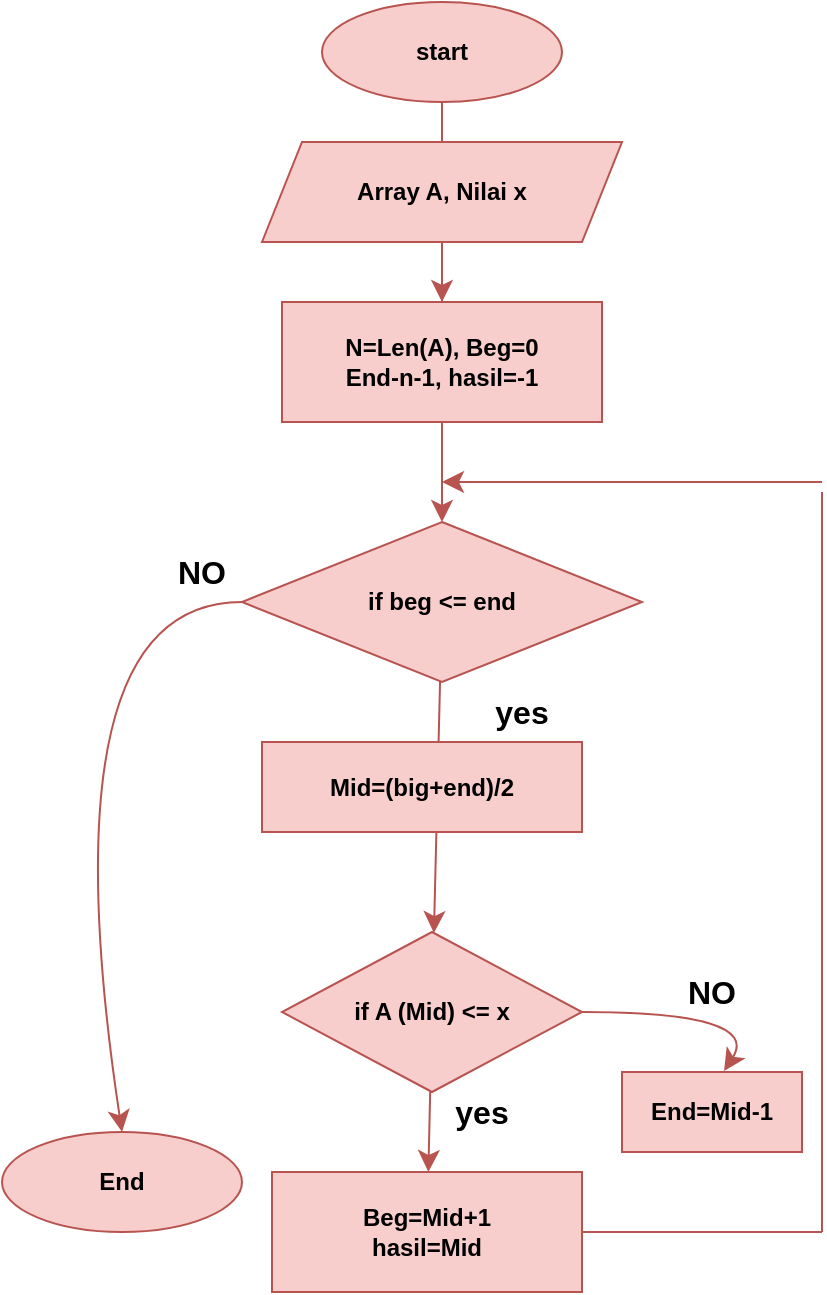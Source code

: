 <mxfile version="24.2.0" type="device" pages="2">
  <diagram name="Halaman-1" id="alXjSFVs2NdukkURKiGd">
    <mxGraphModel dx="1674" dy="696" grid="1" gridSize="10" guides="1" tooltips="1" connect="1" arrows="1" fold="1" page="1" pageScale="1" pageWidth="827" pageHeight="1169" math="0" shadow="0">
      <root>
        <mxCell id="0" />
        <mxCell id="1" parent="0" />
        <mxCell id="JMHK-itsqxhdtVQdUsFO-8" value="" style="edgeStyle=none;curved=1;rounded=0;orthogonalLoop=1;jettySize=auto;html=1;fontSize=12;startSize=8;endSize=8;fillColor=#f8cecc;strokeColor=#b85450;fontStyle=1" parent="1" source="Xdty2uA_enobOQRybNi3-1" target="Xdty2uA_enobOQRybNi3-3" edge="1">
          <mxGeometry relative="1" as="geometry" />
        </mxCell>
        <mxCell id="Xdty2uA_enobOQRybNi3-1" value="start" style="ellipse;whiteSpace=wrap;html=1;fillColor=#f8cecc;strokeColor=#b85450;fontStyle=1" parent="1" vertex="1">
          <mxGeometry x="190" y="150" width="120" height="50" as="geometry" />
        </mxCell>
        <mxCell id="JMHK-itsqxhdtVQdUsFO-9" value="" style="edgeStyle=none;curved=1;rounded=0;orthogonalLoop=1;jettySize=auto;html=1;fontSize=12;startSize=8;endSize=8;fillColor=#f8cecc;strokeColor=#b85450;fontStyle=1" parent="1" source="Xdty2uA_enobOQRybNi3-2" target="JMHK-itsqxhdtVQdUsFO-1" edge="1">
          <mxGeometry relative="1" as="geometry" />
        </mxCell>
        <mxCell id="Xdty2uA_enobOQRybNi3-2" value="Array A, Nilai x" style="shape=parallelogram;perimeter=parallelogramPerimeter;whiteSpace=wrap;html=1;fixedSize=1;fillColor=#f8cecc;strokeColor=#b85450;fontStyle=1" parent="1" vertex="1">
          <mxGeometry x="160" y="220" width="180" height="50" as="geometry" />
        </mxCell>
        <mxCell id="Xdty2uA_enobOQRybNi3-3" value="N=Len(A), Beg=0&lt;div&gt;End-n-1, hasil=-1&lt;/div&gt;" style="rounded=0;whiteSpace=wrap;html=1;fillColor=#f8cecc;strokeColor=#b85450;fontStyle=1" parent="1" vertex="1">
          <mxGeometry x="170" y="300" width="160" height="60" as="geometry" />
        </mxCell>
        <mxCell id="JMHK-itsqxhdtVQdUsFO-10" value="" style="edgeStyle=none;curved=1;rounded=0;orthogonalLoop=1;jettySize=auto;html=1;fontSize=12;startSize=8;endSize=8;fillColor=#f8cecc;strokeColor=#b85450;fontStyle=1" parent="1" source="JMHK-itsqxhdtVQdUsFO-1" target="JMHK-itsqxhdtVQdUsFO-3" edge="1">
          <mxGeometry relative="1" as="geometry" />
        </mxCell>
        <mxCell id="JMHK-itsqxhdtVQdUsFO-20" style="edgeStyle=none;curved=1;rounded=0;orthogonalLoop=1;jettySize=auto;html=1;entryX=0.5;entryY=0;entryDx=0;entryDy=0;fontSize=12;startSize=8;endSize=8;fontStyle=1;fillColor=#f8cecc;strokeColor=#b85450;" parent="1" source="JMHK-itsqxhdtVQdUsFO-1" target="JMHK-itsqxhdtVQdUsFO-7" edge="1">
          <mxGeometry relative="1" as="geometry">
            <Array as="points">
              <mxPoint x="50" y="450" />
            </Array>
          </mxGeometry>
        </mxCell>
        <mxCell id="JMHK-itsqxhdtVQdUsFO-1" value="if beg &amp;lt;= end" style="rhombus;whiteSpace=wrap;html=1;fillColor=#f8cecc;strokeColor=#b85450;fontStyle=1" parent="1" vertex="1">
          <mxGeometry x="150" y="410" width="200" height="80" as="geometry" />
        </mxCell>
        <mxCell id="JMHK-itsqxhdtVQdUsFO-2" value="Mid=(big+end)/2" style="rounded=0;whiteSpace=wrap;html=1;fillColor=#f8cecc;strokeColor=#b85450;fontStyle=1" parent="1" vertex="1">
          <mxGeometry x="160" y="520" width="160" height="45" as="geometry" />
        </mxCell>
        <mxCell id="JMHK-itsqxhdtVQdUsFO-11" value="" style="edgeStyle=none;curved=1;rounded=0;orthogonalLoop=1;jettySize=auto;html=1;fontSize=12;startSize=8;endSize=8;fillColor=#f8cecc;strokeColor=#b85450;fontStyle=1" parent="1" source="JMHK-itsqxhdtVQdUsFO-3" target="JMHK-itsqxhdtVQdUsFO-4" edge="1">
          <mxGeometry relative="1" as="geometry" />
        </mxCell>
        <mxCell id="JMHK-itsqxhdtVQdUsFO-3" value="if A (Mid) &amp;lt;= x" style="rhombus;whiteSpace=wrap;html=1;fillColor=#f8cecc;strokeColor=#b85450;fontStyle=1" parent="1" vertex="1">
          <mxGeometry x="170" y="615" width="150" height="80" as="geometry" />
        </mxCell>
        <mxCell id="JMHK-itsqxhdtVQdUsFO-4" value="Beg=Mid+1&lt;div&gt;hasil=Mid&lt;/div&gt;" style="rounded=0;whiteSpace=wrap;html=1;fillColor=#f8cecc;strokeColor=#b85450;fontStyle=1" parent="1" vertex="1">
          <mxGeometry x="165" y="735" width="155" height="60" as="geometry" />
        </mxCell>
        <mxCell id="JMHK-itsqxhdtVQdUsFO-5" value="End=Mid-1" style="rounded=0;whiteSpace=wrap;html=1;fillColor=#f8cecc;strokeColor=#b85450;fontStyle=1" parent="1" vertex="1">
          <mxGeometry x="340" y="685" width="90" height="40" as="geometry" />
        </mxCell>
        <mxCell id="JMHK-itsqxhdtVQdUsFO-7" value="End" style="ellipse;whiteSpace=wrap;html=1;fillColor=#f8cecc;strokeColor=#b85450;fontStyle=1" parent="1" vertex="1">
          <mxGeometry x="30" y="715" width="120" height="50" as="geometry" />
        </mxCell>
        <mxCell id="JMHK-itsqxhdtVQdUsFO-12" style="edgeStyle=none;curved=1;rounded=0;orthogonalLoop=1;jettySize=auto;html=1;entryX=0.567;entryY=-0.012;entryDx=0;entryDy=0;entryPerimeter=0;fontSize=12;startSize=8;endSize=8;fillColor=#f8cecc;strokeColor=#b85450;fontStyle=1" parent="1" source="JMHK-itsqxhdtVQdUsFO-3" target="JMHK-itsqxhdtVQdUsFO-5" edge="1">
          <mxGeometry relative="1" as="geometry">
            <Array as="points">
              <mxPoint x="410" y="655" />
            </Array>
          </mxGeometry>
        </mxCell>
        <mxCell id="JMHK-itsqxhdtVQdUsFO-16" value="" style="endArrow=classic;html=1;rounded=0;fontSize=12;startSize=8;endSize=8;curved=1;fillColor=#f8cecc;strokeColor=#b85450;fontStyle=1" parent="1" edge="1">
          <mxGeometry width="50" height="50" relative="1" as="geometry">
            <mxPoint x="440" y="390" as="sourcePoint" />
            <mxPoint x="250" y="390" as="targetPoint" />
          </mxGeometry>
        </mxCell>
        <mxCell id="JMHK-itsqxhdtVQdUsFO-17" value="" style="endArrow=none;html=1;rounded=0;fontSize=12;startSize=8;endSize=8;curved=1;exitX=1;exitY=0.5;exitDx=0;exitDy=0;fillColor=#f8cecc;strokeColor=#b85450;fontStyle=1" parent="1" source="JMHK-itsqxhdtVQdUsFO-4" edge="1">
          <mxGeometry width="50" height="50" relative="1" as="geometry">
            <mxPoint x="320" y="785" as="sourcePoint" />
            <mxPoint x="440" y="765" as="targetPoint" />
          </mxGeometry>
        </mxCell>
        <mxCell id="JMHK-itsqxhdtVQdUsFO-18" value="" style="endArrow=none;html=1;rounded=0;fontSize=12;startSize=8;endSize=8;curved=1;fillColor=#f8cecc;strokeColor=#b85450;fontStyle=1" parent="1" edge="1">
          <mxGeometry width="50" height="50" relative="1" as="geometry">
            <mxPoint x="440" y="765" as="sourcePoint" />
            <mxPoint x="440" y="395" as="targetPoint" />
          </mxGeometry>
        </mxCell>
        <mxCell id="JMHK-itsqxhdtVQdUsFO-19" value="NO" style="text;html=1;align=center;verticalAlign=middle;whiteSpace=wrap;rounded=0;fontSize=16;fontStyle=1" parent="1" vertex="1">
          <mxGeometry x="100" y="420" width="60" height="30" as="geometry" />
        </mxCell>
        <mxCell id="JMHK-itsqxhdtVQdUsFO-21" value="NO" style="text;html=1;align=center;verticalAlign=middle;whiteSpace=wrap;rounded=0;fontSize=16;fontStyle=1" parent="1" vertex="1">
          <mxGeometry x="355" y="630" width="60" height="30" as="geometry" />
        </mxCell>
        <mxCell id="JMHK-itsqxhdtVQdUsFO-22" value="yes" style="text;html=1;align=center;verticalAlign=middle;whiteSpace=wrap;rounded=0;fontSize=16;fontStyle=1" parent="1" vertex="1">
          <mxGeometry x="260" y="490" width="60" height="30" as="geometry" />
        </mxCell>
        <mxCell id="JMHK-itsqxhdtVQdUsFO-23" value="yes" style="text;html=1;align=center;verticalAlign=middle;whiteSpace=wrap;rounded=0;fontSize=16;fontStyle=1" parent="1" vertex="1">
          <mxGeometry x="240" y="690" width="60" height="30" as="geometry" />
        </mxCell>
      </root>
    </mxGraphModel>
  </diagram>
  <diagram id="LniXoz-9Rtr_cNAhB7rO" name="Halaman-2">
    <mxGraphModel dx="1113" dy="1495" grid="0" gridSize="10" guides="1" tooltips="1" connect="1" arrows="1" fold="1" page="0" pageScale="1" pageWidth="827" pageHeight="1169" math="0" shadow="0">
      <root>
        <mxCell id="0" />
        <mxCell id="1" parent="0" />
        <mxCell id="YYZjSYrI29cRwkKSk4Tj-5" style="edgeStyle=none;curved=1;rounded=0;orthogonalLoop=1;jettySize=auto;html=1;entryX=0.5;entryY=0;entryDx=0;entryDy=0;fontSize=13;startSize=8;endSize=8;fontStyle=1;fillColor=#fad9d5;strokeColor=#ae4132;fontColor=#000000;" parent="1" source="_8Z96CbMJUiS8UdWK12j-1" target="YYZjSYrI29cRwkKSk4Tj-1" edge="1">
          <mxGeometry relative="1" as="geometry" />
        </mxCell>
        <mxCell id="_8Z96CbMJUiS8UdWK12j-1" value="start" style="ellipse;whiteSpace=wrap;html=1;fontStyle=1;fontSize=13;fillColor=#fad9d5;strokeColor=#ae4132;fontColor=#000000;" parent="1" vertex="1">
          <mxGeometry x="64" y="-364" width="89" height="35" as="geometry" />
        </mxCell>
        <mxCell id="YYZjSYrI29cRwkKSk4Tj-6" style="edgeStyle=none;curved=1;rounded=0;orthogonalLoop=1;jettySize=auto;html=1;entryX=0.5;entryY=0;entryDx=0;entryDy=0;fontSize=13;startSize=8;endSize=8;fontStyle=1;fillColor=#fad9d5;strokeColor=#ae4132;fontColor=#000000;" parent="1" source="YYZjSYrI29cRwkKSk4Tj-1" target="YYZjSYrI29cRwkKSk4Tj-2" edge="1">
          <mxGeometry relative="1" as="geometry" />
        </mxCell>
        <mxCell id="YYZjSYrI29cRwkKSk4Tj-1" value="int key,&lt;div style=&quot;font-size: 13px;&quot;&gt;int arr [],i&lt;/div&gt;" style="shape=hexagon;perimeter=hexagonPerimeter2;whiteSpace=wrap;html=1;fixedSize=1;fontStyle=1;fontSize=13;fillColor=#fad9d5;strokeColor=#ae4132;fontColor=#000000;" parent="1" vertex="1">
          <mxGeometry x="58" y="-299" width="102" height="47" as="geometry" />
        </mxCell>
        <mxCell id="YYZjSYrI29cRwkKSk4Tj-10" style="edgeStyle=none;curved=1;rounded=0;orthogonalLoop=1;jettySize=auto;html=1;entryX=0.5;entryY=0;entryDx=0;entryDy=0;fontSize=13;startSize=8;endSize=8;fontStyle=1;fillColor=#fad9d5;strokeColor=#ae4132;fontColor=#000000;" parent="1" source="YYZjSYrI29cRwkKSk4Tj-2" target="YYZjSYrI29cRwkKSk4Tj-8" edge="1">
          <mxGeometry relative="1" as="geometry" />
        </mxCell>
        <mxCell id="YYZjSYrI29cRwkKSk4Tj-2" value="arr[]" style="shape=parallelogram;perimeter=parallelogramPerimeter;whiteSpace=wrap;html=1;fixedSize=1;fontStyle=1;fontSize=13;fillColor=#fad9d5;strokeColor=#ae4132;fontColor=#000000;" parent="1" vertex="1">
          <mxGeometry x="61" y="-214" width="96" height="43" as="geometry" />
        </mxCell>
        <mxCell id="YYZjSYrI29cRwkKSk4Tj-11" style="edgeStyle=none;curved=1;rounded=0;orthogonalLoop=1;jettySize=auto;html=1;fontSize=13;startSize=8;endSize=8;fontStyle=1;fillColor=#fad9d5;strokeColor=#ae4132;fontColor=#000000;" parent="1" source="YYZjSYrI29cRwkKSk4Tj-8" target="YYZjSYrI29cRwkKSk4Tj-9" edge="1">
          <mxGeometry relative="1" as="geometry" />
        </mxCell>
        <mxCell id="YYZjSYrI29cRwkKSk4Tj-16" value="" style="edgeStyle=none;curved=1;rounded=0;orthogonalLoop=1;jettySize=auto;html=1;fontSize=13;startSize=8;endSize=8;fontStyle=1;fillColor=#fad9d5;strokeColor=#ae4132;fontColor=#000000;" parent="1" source="YYZjSYrI29cRwkKSk4Tj-8" target="YYZjSYrI29cRwkKSk4Tj-14" edge="1">
          <mxGeometry relative="1" as="geometry" />
        </mxCell>
        <mxCell id="YYZjSYrI29cRwkKSk4Tj-8" value="i = 1 to n" style="shape=hexagon;perimeter=hexagonPerimeter2;whiteSpace=wrap;html=1;fixedSize=1;fontStyle=1;fontSize=13;fillColor=#fad9d5;strokeColor=#ae4132;fontColor=#000000;" parent="1" vertex="1">
          <mxGeometry x="58" y="-143" width="102" height="47" as="geometry" />
        </mxCell>
        <mxCell id="YYZjSYrI29cRwkKSk4Tj-12" style="edgeStyle=none;curved=1;rounded=0;orthogonalLoop=1;jettySize=auto;html=1;entryX=1;entryY=0.5;entryDx=0;entryDy=0;fontSize=13;startSize=8;endSize=8;fontStyle=1;fillColor=#fad9d5;strokeColor=#ae4132;fontColor=#000000;" parent="1" source="YYZjSYrI29cRwkKSk4Tj-9" target="YYZjSYrI29cRwkKSk4Tj-8" edge="1">
          <mxGeometry relative="1" as="geometry">
            <Array as="points">
              <mxPoint x="185" y="-31" />
              <mxPoint x="177" y="-55" />
              <mxPoint x="179" y="-79" />
              <mxPoint x="179" y="-123" />
            </Array>
          </mxGeometry>
        </mxCell>
        <mxCell id="YYZjSYrI29cRwkKSk4Tj-18" value="" style="edgeStyle=none;curved=1;rounded=0;orthogonalLoop=1;jettySize=auto;html=1;fontSize=13;startSize=8;endSize=8;fontStyle=1;fillColor=#fad9d5;strokeColor=#ae4132;fontColor=#000000;" parent="1" source="YYZjSYrI29cRwkKSk4Tj-9" target="YYZjSYrI29cRwkKSk4Tj-13" edge="1">
          <mxGeometry relative="1" as="geometry" />
        </mxCell>
        <mxCell id="YYZjSYrI29cRwkKSk4Tj-9" value="arr [i] = key" style="rhombus;whiteSpace=wrap;html=1;fontStyle=1;fontSize=13;fillColor=#fad9d5;strokeColor=#ae4132;fontColor=#000000;" parent="1" vertex="1">
          <mxGeometry x="64" y="-65" width="90" height="67" as="geometry" />
        </mxCell>
        <mxCell id="YYZjSYrI29cRwkKSk4Tj-19" style="edgeStyle=none;curved=1;rounded=0;orthogonalLoop=1;jettySize=auto;html=1;entryX=0.5;entryY=0;entryDx=0;entryDy=0;fontSize=13;startSize=8;endSize=8;fontStyle=1;fillColor=#fad9d5;strokeColor=#ae4132;fontColor=#000000;" parent="1" source="YYZjSYrI29cRwkKSk4Tj-13" target="YYZjSYrI29cRwkKSk4Tj-15" edge="1">
          <mxGeometry relative="1" as="geometry" />
        </mxCell>
        <mxCell id="YYZjSYrI29cRwkKSk4Tj-13" value="ada" style="shape=parallelogram;perimeter=parallelogramPerimeter;whiteSpace=wrap;html=1;fixedSize=1;fontStyle=1;fontSize=13;fillColor=#fad9d5;strokeColor=#ae4132;fontColor=#000000;" parent="1" vertex="1">
          <mxGeometry x="-67" y="-46" width="96" height="43" as="geometry" />
        </mxCell>
        <mxCell id="YYZjSYrI29cRwkKSk4Tj-17" style="edgeStyle=none;curved=1;rounded=0;orthogonalLoop=1;jettySize=auto;html=1;entryX=0;entryY=0.5;entryDx=0;entryDy=0;fontSize=13;startSize=8;endSize=8;fontStyle=1;fillColor=#fad9d5;strokeColor=#ae4132;fontColor=#000000;" parent="1" source="YYZjSYrI29cRwkKSk4Tj-14" target="YYZjSYrI29cRwkKSk4Tj-15" edge="1">
          <mxGeometry relative="1" as="geometry">
            <Array as="points">
              <mxPoint x="-109" y="-131" />
              <mxPoint x="-91" y="46" />
            </Array>
          </mxGeometry>
        </mxCell>
        <mxCell id="YYZjSYrI29cRwkKSk4Tj-14" value="tidak ada" style="shape=parallelogram;perimeter=parallelogramPerimeter;whiteSpace=wrap;html=1;fixedSize=1;fontStyle=1;fontSize=13;fillColor=#fad9d5;strokeColor=#ae4132;fontColor=#000000;" parent="1" vertex="1">
          <mxGeometry x="-62" y="-143" width="96" height="43" as="geometry" />
        </mxCell>
        <mxCell id="YYZjSYrI29cRwkKSk4Tj-15" value="end" style="ellipse;whiteSpace=wrap;html=1;fontStyle=1;fontSize=13;fillColor=#fad9d5;strokeColor=#ae4132;fontColor=#000000;" parent="1" vertex="1">
          <mxGeometry x="-63.5" y="32" width="89" height="35" as="geometry" />
        </mxCell>
        <mxCell id="ybMErAdBGD14QB9rbR5q-17" value="" style="edgeStyle=none;html=1;fontStyle=1;fontSize=13;fillColor=#fad9d5;strokeColor=#ae4132;fontColor=#000000;" parent="1" source="ybMErAdBGD14QB9rbR5q-2" target="ybMErAdBGD14QB9rbR5q-5" edge="1">
          <mxGeometry relative="1" as="geometry" />
        </mxCell>
        <mxCell id="ybMErAdBGD14QB9rbR5q-2" value="start" style="ellipse;whiteSpace=wrap;html=1;fontStyle=1;fontSize=13;fillColor=#fad9d5;strokeColor=#ae4132;fontColor=#000000;" parent="1" vertex="1">
          <mxGeometry x="417" y="-364" width="89" height="35" as="geometry" />
        </mxCell>
        <mxCell id="ybMErAdBGD14QB9rbR5q-3" style="edgeStyle=none;curved=1;rounded=0;orthogonalLoop=1;jettySize=auto;html=1;entryX=0.5;entryY=0;entryDx=0;entryDy=0;fontSize=13;startSize=8;endSize=8;fontStyle=1;fillColor=#fad9d5;strokeColor=#ae4132;fontColor=#000000;" parent="1" source="ybMErAdBGD14QB9rbR5q-4" target="ybMErAdBGD14QB9rbR5q-5" edge="1">
          <mxGeometry relative="1" as="geometry" />
        </mxCell>
        <mxCell id="ybMErAdBGD14QB9rbR5q-4" value="int key,&lt;div style=&quot;font-size: 13px;&quot;&gt;int arr [], i, k, jumlah&lt;/div&gt;" style="shape=hexagon;perimeter=hexagonPerimeter2;whiteSpace=wrap;html=1;fixedSize=1;fontStyle=1;fontSize=13;fillColor=#fad9d5;strokeColor=#ae4132;fontColor=#000000;" parent="1" vertex="1">
          <mxGeometry x="391.25" y="-297" width="140.5" height="47" as="geometry" />
        </mxCell>
        <mxCell id="ybMErAdBGD14QB9rbR5q-19" value="" style="edgeStyle=none;html=1;fontStyle=1;fontSize=13;fillColor=#fad9d5;strokeColor=#ae4132;fontColor=#000000;" parent="1" source="ybMErAdBGD14QB9rbR5q-5" target="ybMErAdBGD14QB9rbR5q-7" edge="1">
          <mxGeometry relative="1" as="geometry" />
        </mxCell>
        <mxCell id="ybMErAdBGD14QB9rbR5q-5" value="arr[], key" style="shape=parallelogram;perimeter=parallelogramPerimeter;whiteSpace=wrap;html=1;fixedSize=1;fontStyle=1;fontSize=13;fillColor=#fad9d5;strokeColor=#ae4132;fontColor=#000000;" parent="1" vertex="1">
          <mxGeometry x="413.5" y="-214" width="96" height="43" as="geometry" />
        </mxCell>
        <mxCell id="ybMErAdBGD14QB9rbR5q-6" value="k = 0" style="rounded=0;whiteSpace=wrap;html=1;fontStyle=1;fontSize=13;fillColor=#fad9d5;strokeColor=#ae4132;fontColor=#000000;" parent="1" vertex="1">
          <mxGeometry x="417" y="-136" width="95.5" height="45" as="geometry" />
        </mxCell>
        <mxCell id="ybMErAdBGD14QB9rbR5q-20" value="" style="edgeStyle=none;html=1;fontStyle=1;fontSize=13;fillColor=#fad9d5;strokeColor=#ae4132;fontColor=#000000;" parent="1" source="ybMErAdBGD14QB9rbR5q-7" target="ybMErAdBGD14QB9rbR5q-8" edge="1">
          <mxGeometry relative="1" as="geometry" />
        </mxCell>
        <mxCell id="ybMErAdBGD14QB9rbR5q-7" value="i = 0 to n" style="shape=hexagon;perimeter=hexagonPerimeter2;whiteSpace=wrap;html=1;fixedSize=1;fontStyle=1;fontSize=13;fillColor=#fad9d5;strokeColor=#ae4132;fontColor=#000000;" parent="1" vertex="1">
          <mxGeometry x="413.5" y="-60" width="102" height="47" as="geometry" />
        </mxCell>
        <mxCell id="ybMErAdBGD14QB9rbR5q-21" value="" style="edgeStyle=none;html=1;fontStyle=1;fontSize=13;fillColor=#fad9d5;strokeColor=#ae4132;fontColor=#000000;" parent="1" source="ybMErAdBGD14QB9rbR5q-8" target="ybMErAdBGD14QB9rbR5q-9" edge="1">
          <mxGeometry relative="1" as="geometry" />
        </mxCell>
        <mxCell id="ybMErAdBGD14QB9rbR5q-23" value="" style="edgeStyle=none;html=1;fontStyle=1;fontSize=13;fillColor=#fad9d5;strokeColor=#ae4132;fontColor=#000000;" parent="1" source="ybMErAdBGD14QB9rbR5q-8" target="ybMErAdBGD14QB9rbR5q-14" edge="1">
          <mxGeometry relative="1" as="geometry" />
        </mxCell>
        <mxCell id="ybMErAdBGD14QB9rbR5q-8" value="arr [] = key" style="rhombus;whiteSpace=wrap;html=1;fontStyle=1;fontSize=13;fillColor=#fad9d5;strokeColor=#ae4132;fontColor=#000000;" parent="1" vertex="1">
          <mxGeometry x="411.75" y="32" width="99.5" height="72" as="geometry" />
        </mxCell>
        <mxCell id="ybMErAdBGD14QB9rbR5q-22" style="edgeStyle=none;html=1;entryX=0;entryY=0.5;entryDx=0;entryDy=0;fontStyle=1;fontSize=13;fillColor=#fad9d5;strokeColor=#ae4132;fontColor=#000000;" parent="1" source="ybMErAdBGD14QB9rbR5q-9" target="ybMErAdBGD14QB9rbR5q-7" edge="1">
          <mxGeometry relative="1" as="geometry">
            <Array as="points">
              <mxPoint x="364" y="174" />
              <mxPoint x="364" y="-36" />
            </Array>
          </mxGeometry>
        </mxCell>
        <mxCell id="ybMErAdBGD14QB9rbR5q-26" value="" style="edgeStyle=none;html=1;fontStyle=1;fontSize=13;fillColor=#fad9d5;strokeColor=#ae4132;fontColor=#000000;" parent="1" source="ybMErAdBGD14QB9rbR5q-9" target="ybMErAdBGD14QB9rbR5q-10" edge="1">
          <mxGeometry relative="1" as="geometry" />
        </mxCell>
        <mxCell id="ybMErAdBGD14QB9rbR5q-9" value="i++" style="rounded=0;whiteSpace=wrap;html=1;fontStyle=1;fontSize=13;fillColor=#fad9d5;strokeColor=#ae4132;fontColor=#000000;" parent="1" vertex="1">
          <mxGeometry x="415.75" y="149" width="95.5" height="45" as="geometry" />
        </mxCell>
        <mxCell id="ybMErAdBGD14QB9rbR5q-27" value="" style="edgeStyle=none;html=1;fontStyle=1;fontSize=13;fillColor=#fad9d5;strokeColor=#ae4132;fontColor=#000000;" parent="1" source="ybMErAdBGD14QB9rbR5q-10" target="ybMErAdBGD14QB9rbR5q-11" edge="1">
          <mxGeometry relative="1" as="geometry" />
        </mxCell>
        <mxCell id="ybMErAdBGD14QB9rbR5q-28" value="" style="edgeStyle=none;html=1;fontStyle=1;fontSize=13;fillColor=#fad9d5;strokeColor=#ae4132;fontColor=#000000;" parent="1" source="ybMErAdBGD14QB9rbR5q-10" target="ybMErAdBGD14QB9rbR5q-12" edge="1">
          <mxGeometry relative="1" as="geometry" />
        </mxCell>
        <mxCell id="ybMErAdBGD14QB9rbR5q-10" value="k = 0" style="rhombus;whiteSpace=wrap;html=1;fontStyle=1;fontSize=13;fillColor=#fad9d5;strokeColor=#ae4132;fontColor=#000000;" parent="1" vertex="1">
          <mxGeometry x="417" y="245" width="99.5" height="72" as="geometry" />
        </mxCell>
        <mxCell id="ybMErAdBGD14QB9rbR5q-30" style="edgeStyle=none;html=1;entryX=0.5;entryY=1;entryDx=0;entryDy=0;fontStyle=1;fontSize=13;fillColor=#fad9d5;strokeColor=#ae4132;fontColor=#000000;" parent="1" source="ybMErAdBGD14QB9rbR5q-11" target="ybMErAdBGD14QB9rbR5q-15" edge="1">
          <mxGeometry relative="1" as="geometry">
            <Array as="points">
              <mxPoint x="311" y="347" />
              <mxPoint x="763" y="343" />
            </Array>
          </mxGeometry>
        </mxCell>
        <mxCell id="ybMErAdBGD14QB9rbR5q-11" value="jmlah = k" style="rounded=0;whiteSpace=wrap;html=1;fontStyle=1;fontSize=13;fillColor=#fad9d5;strokeColor=#ae4132;fontColor=#000000;" parent="1" vertex="1">
          <mxGeometry x="263" y="258.5" width="95.5" height="45" as="geometry" />
        </mxCell>
        <mxCell id="ybMErAdBGD14QB9rbR5q-29" value="" style="edgeStyle=none;html=1;fontStyle=1;fontSize=13;fillColor=#fad9d5;strokeColor=#ae4132;fontColor=#000000;" parent="1" source="ybMErAdBGD14QB9rbR5q-12" target="ybMErAdBGD14QB9rbR5q-15" edge="1">
          <mxGeometry relative="1" as="geometry" />
        </mxCell>
        <mxCell id="ybMErAdBGD14QB9rbR5q-12" value="&quot;tidak ada&quot;" style="shape=parallelogram;perimeter=parallelogramPerimeter;whiteSpace=wrap;html=1;fixedSize=1;fontStyle=1;fontSize=13;fillColor=#fad9d5;strokeColor=#ae4132;fontColor=#000000;" parent="1" vertex="1">
          <mxGeometry x="557" y="255" width="96" height="43" as="geometry" />
        </mxCell>
        <mxCell id="ybMErAdBGD14QB9rbR5q-25" value="" style="edgeStyle=none;html=1;fontStyle=1;fontSize=13;fillColor=#fad9d5;strokeColor=#ae4132;fontColor=#000000;" parent="1" source="ybMErAdBGD14QB9rbR5q-13" target="ybMErAdBGD14QB9rbR5q-9" edge="1">
          <mxGeometry relative="1" as="geometry" />
        </mxCell>
        <mxCell id="ybMErAdBGD14QB9rbR5q-13" value="k = k + 1" style="rounded=0;whiteSpace=wrap;html=1;fontStyle=1;fontSize=13;fillColor=#fad9d5;strokeColor=#ae4132;fontColor=#000000;" parent="1" vertex="1">
          <mxGeometry x="573" y="149" width="95.5" height="45" as="geometry" />
        </mxCell>
        <mxCell id="ybMErAdBGD14QB9rbR5q-24" value="" style="edgeStyle=none;html=1;fontStyle=1;fontSize=13;fillColor=#fad9d5;strokeColor=#ae4132;fontColor=#000000;" parent="1" source="ybMErAdBGD14QB9rbR5q-14" target="ybMErAdBGD14QB9rbR5q-13" edge="1">
          <mxGeometry relative="1" as="geometry" />
        </mxCell>
        <mxCell id="ybMErAdBGD14QB9rbR5q-14" value="&quot;ada&quot;" style="shape=parallelogram;perimeter=parallelogramPerimeter;whiteSpace=wrap;html=1;fixedSize=1;fontStyle=1;fontSize=13;fillColor=#fad9d5;strokeColor=#ae4132;fontColor=#000000;" parent="1" vertex="1">
          <mxGeometry x="572.5" y="43" width="96" height="43" as="geometry" />
        </mxCell>
        <mxCell id="ybMErAdBGD14QB9rbR5q-15" value="end" style="ellipse;whiteSpace=wrap;html=1;fontStyle=1;fontSize=13;fillColor=#fad9d5;strokeColor=#ae4132;fontColor=#000000;" parent="1" vertex="1">
          <mxGeometry x="715" y="258.5" width="89" height="35" as="geometry" />
        </mxCell>
        <mxCell id="ybMErAdBGD14QB9rbR5q-31" value="Squantial Lokasi &amp;amp; jumlah&amp;nbsp;" style="text;html=1;strokeColor=#ae4132;fillColor=#fad9d5;align=center;verticalAlign=middle;whiteSpace=wrap;rounded=0;fontStyle=1;fontSize=13;fontColor=#000000;" parent="1" vertex="1">
          <mxGeometry x="362.25" y="-418" width="198.5" height="30" as="geometry" />
        </mxCell>
        <mxCell id="ybMErAdBGD14QB9rbR5q-32" value="Squantial Ada - tidak ada" style="text;html=1;strokeColor=#ae4132;fillColor=#fad9d5;align=center;verticalAlign=middle;whiteSpace=wrap;rounded=0;fontStyle=1;fontSize=13;fontColor=#000000;" parent="1" vertex="1">
          <mxGeometry x="-58" y="-430" width="198.5" height="30" as="geometry" />
        </mxCell>
        <mxCell id="1aghFKgRB0Il3UmfoGr6-1" value="yes" style="text;html=1;align=center;verticalAlign=middle;whiteSpace=wrap;rounded=0;" vertex="1" parent="1">
          <mxGeometry x="18" y="-60" width="60" height="30" as="geometry" />
        </mxCell>
        <mxCell id="1aghFKgRB0Il3UmfoGr6-2" value="no" style="text;html=1;align=center;verticalAlign=middle;whiteSpace=wrap;rounded=0;" vertex="1" parent="1">
          <mxGeometry x="134" y="-95" width="60" height="30" as="geometry" />
        </mxCell>
        <mxCell id="1aghFKgRB0Il3UmfoGr6-3" value="ya" style="text;html=1;align=center;verticalAlign=middle;whiteSpace=wrap;rounded=0;" vertex="1" parent="1">
          <mxGeometry x="509.5" y="34.5" width="60" height="30" as="geometry" />
        </mxCell>
        <mxCell id="1aghFKgRB0Il3UmfoGr6-4" value="ya" style="text;html=1;align=center;verticalAlign=middle;whiteSpace=wrap;rounded=0;" vertex="1" parent="1">
          <mxGeometry x="497" y="251" width="60" height="30" as="geometry" />
        </mxCell>
        <mxCell id="1aghFKgRB0Il3UmfoGr6-6" value="tidak" style="text;html=1;align=center;verticalAlign=middle;whiteSpace=wrap;rounded=0;" vertex="1" parent="1">
          <mxGeometry x="451.25" y="104" width="60" height="30" as="geometry" />
        </mxCell>
        <mxCell id="1aghFKgRB0Il3UmfoGr6-7" value="tidak" style="text;html=1;align=center;verticalAlign=middle;whiteSpace=wrap;rounded=0;" vertex="1" parent="1">
          <mxGeometry x="358.5" y="255" width="60" height="30" as="geometry" />
        </mxCell>
      </root>
    </mxGraphModel>
  </diagram>
</mxfile>
